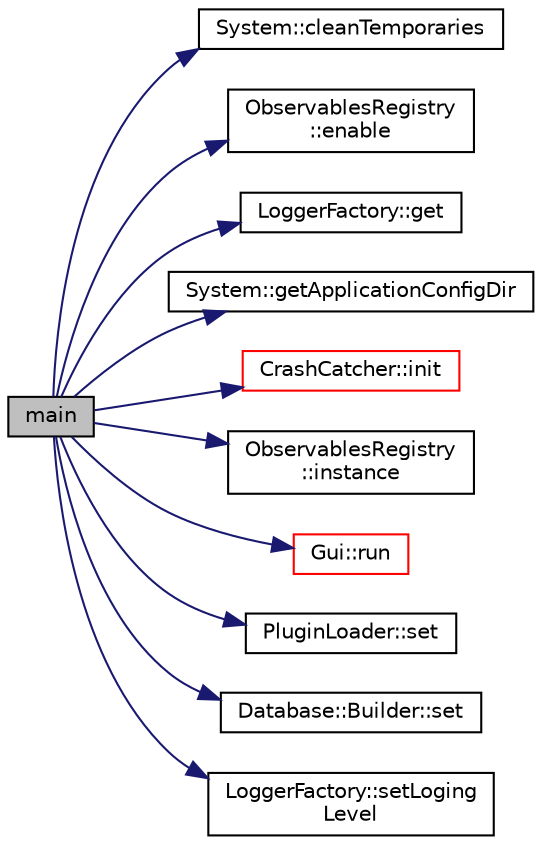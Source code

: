 digraph "main"
{
 // LATEX_PDF_SIZE
  edge [fontname="Helvetica",fontsize="10",labelfontname="Helvetica",labelfontsize="10"];
  node [fontname="Helvetica",fontsize="10",shape=record];
  rankdir="LR";
  Node1 [label="main",height=0.2,width=0.4,color="black", fillcolor="grey75", style="filled", fontcolor="black",tooltip=" "];
  Node1 -> Node2 [color="midnightblue",fontsize="10",style="solid",fontname="Helvetica"];
  Node2 [label="System::cleanTemporaries",height=0.2,width=0.4,color="black", fillcolor="white", style="filled",URL="$struct_system.html#a18622f40287a5336ac165d6cd97f4495",tooltip="remove all temporary files"];
  Node1 -> Node3 [color="midnightblue",fontsize="10",style="solid",fontname="Helvetica"];
  Node3 [label="ObservablesRegistry\l::enable",height=0.2,width=0.4,color="black", fillcolor="white", style="filled",URL="$class_observables_registry.html#a84f31b01181a9828b7d7c5c010be4449",tooltip=" "];
  Node1 -> Node4 [color="midnightblue",fontsize="10",style="solid",fontname="Helvetica"];
  Node4 [label="LoggerFactory::get",height=0.2,width=0.4,color="black", fillcolor="white", style="filled",URL="$class_logger_factory.html#a2226f917a8cef745cd09d0320dc4ff5c",tooltip=" "];
  Node1 -> Node5 [color="midnightblue",fontsize="10",style="solid",fontname="Helvetica"];
  Node5 [label="System::getApplicationConfigDir",height=0.2,width=0.4,color="black", fillcolor="white", style="filled",URL="$struct_system.html#a2a859fbff26a7ec69a263639f347d25e",tooltip="get dir for config files"];
  Node1 -> Node6 [color="midnightblue",fontsize="10",style="solid",fontname="Helvetica"];
  Node6 [label="CrashCatcher::init",height=0.2,width=0.4,color="red", fillcolor="white", style="filled",URL="$class_crash_catcher.html#a37ec71708879a1e684894884e66671c8",tooltip=" "];
  Node1 -> Node9 [color="midnightblue",fontsize="10",style="solid",fontname="Helvetica"];
  Node9 [label="ObservablesRegistry\l::instance",height=0.2,width=0.4,color="black", fillcolor="white", style="filled",URL="$class_observables_registry.html#acfb967f2868cb5d40475756aeb3be6ae",tooltip=" "];
  Node1 -> Node10 [color="midnightblue",fontsize="10",style="solid",fontname="Helvetica"];
  Node10 [label="Gui::run",height=0.2,width=0.4,color="red", fillcolor="white", style="filled",URL="$struct_gui.html#a225eb7edaace31eb6cc4ec3173b2a703",tooltip=" "];
  Node1 -> Node20 [color="midnightblue",fontsize="10",style="solid",fontname="Helvetica"];
  Node20 [label="PluginLoader::set",height=0.2,width=0.4,color="black", fillcolor="white", style="filled",URL="$class_plugin_loader.html#a2caedcf4bb71a03fd7b49e9b4bf88e8a",tooltip=" "];
  Node1 -> Node21 [color="midnightblue",fontsize="10",style="solid",fontname="Helvetica"];
  Node21 [label="Database::Builder::set",height=0.2,width=0.4,color="black", fillcolor="white", style="filled",URL="$struct_database_1_1_builder.html#a565fdb7b80ab1e284f84def5d1e07047",tooltip=" "];
  Node1 -> Node22 [color="midnightblue",fontsize="10",style="solid",fontname="Helvetica"];
  Node22 [label="LoggerFactory::setLoging\lLevel",height=0.2,width=0.4,color="black", fillcolor="white", style="filled",URL="$class_logger_factory.html#a1039b2fa8cf3644a3319a1383441e23f",tooltip=" "];
}
